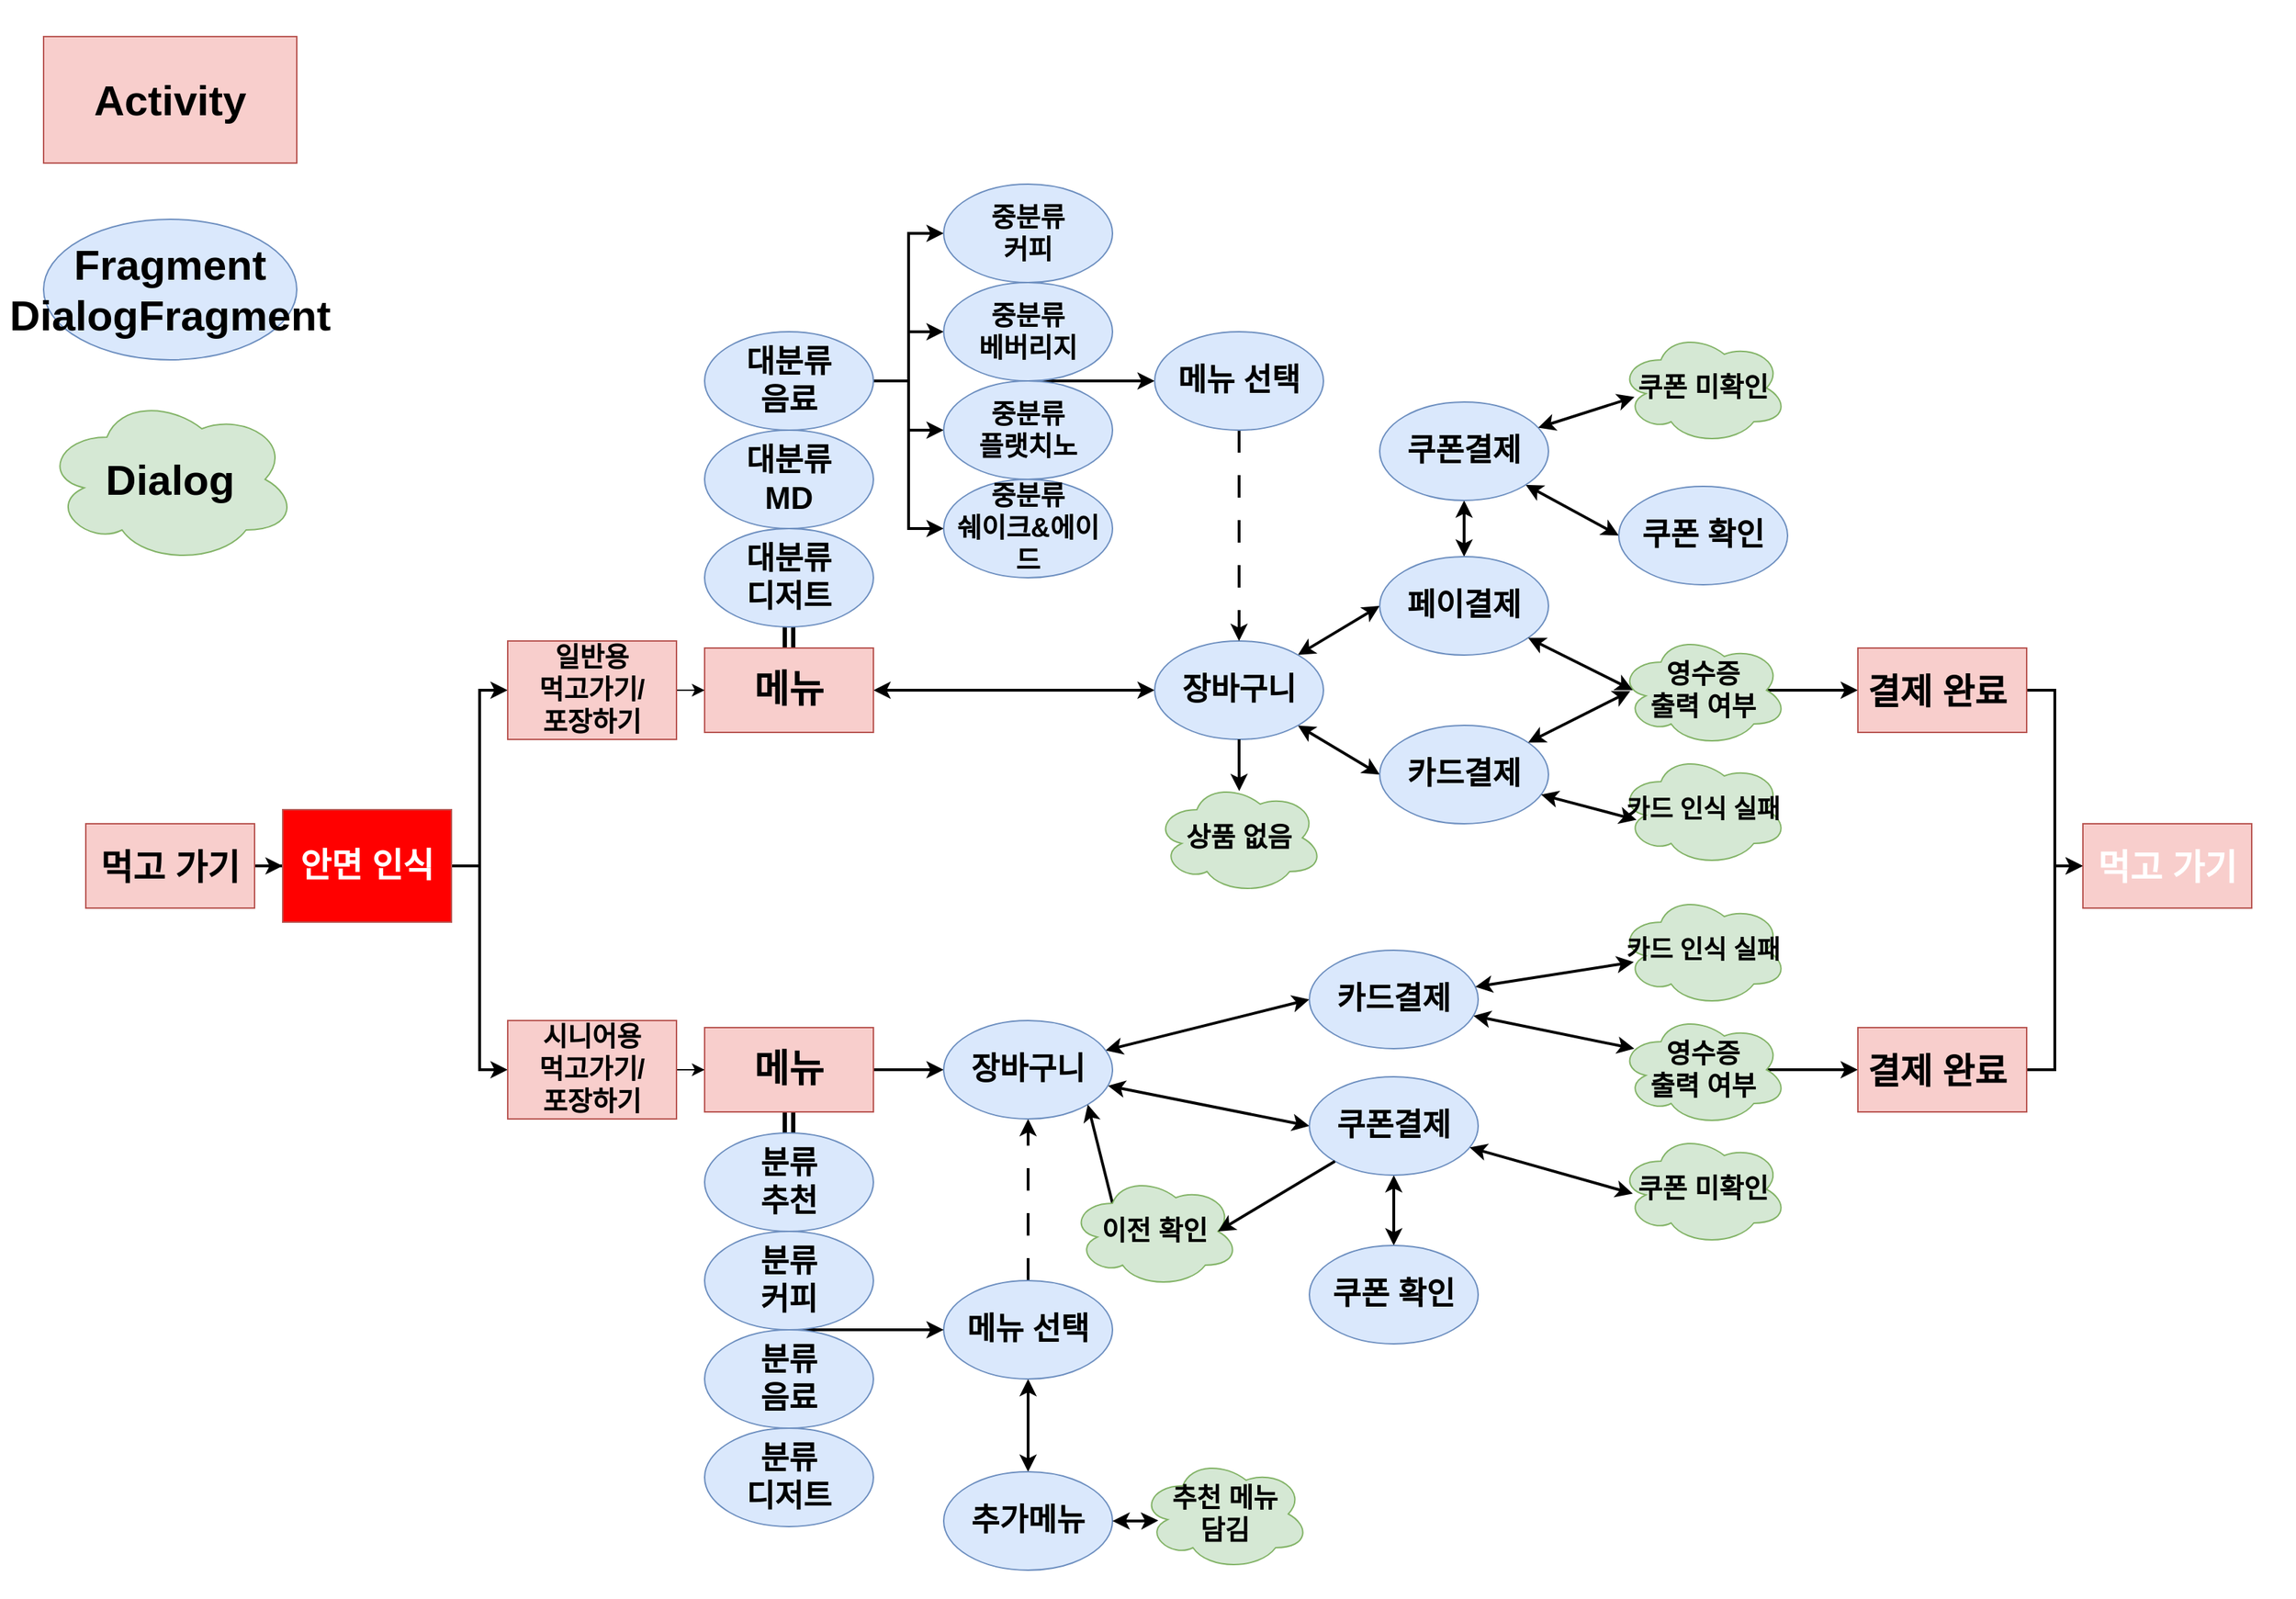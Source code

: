 <mxfile version="22.1.4" type="device">
  <diagram name="페이지-1" id="XatA8S-4vNXEuroyW7A1">
    <mxGraphModel dx="2022" dy="625" grid="1" gridSize="10" guides="1" tooltips="1" connect="1" arrows="1" fold="1" page="1" pageScale="1" pageWidth="827" pageHeight="1169" math="0" shadow="0">
      <root>
        <mxCell id="0" />
        <mxCell id="1" parent="0" />
        <mxCell id="Ns_afdLk9kWFOFguehWM-2" value="Activity" style="rounded=0;whiteSpace=wrap;html=1;fontStyle=1;fontSize=30;fillColor=#f8cecc;strokeColor=#b85450;" parent="1" vertex="1">
          <mxGeometry x="-40" y="60" width="180" height="90" as="geometry" />
        </mxCell>
        <mxCell id="Ns_afdLk9kWFOFguehWM-3" value="Fragment&lt;br style=&quot;font-size: 30px;&quot;&gt;DialogFragment" style="ellipse;whiteSpace=wrap;html=1;fontStyle=1;fontSize=30;fillColor=#dae8fc;strokeColor=#6c8ebf;" parent="1" vertex="1">
          <mxGeometry x="-40" y="190" width="180" height="100" as="geometry" />
        </mxCell>
        <mxCell id="Ns_afdLk9kWFOFguehWM-49" style="edgeStyle=orthogonalEdgeStyle;rounded=0;orthogonalLoop=1;jettySize=auto;html=1;entryX=0;entryY=0.5;entryDx=0;entryDy=0;strokeWidth=2;" parent="1" source="Ns_afdLk9kWFOFguehWM-5" target="Ns_afdLk9kWFOFguehWM-6" edge="1">
          <mxGeometry relative="1" as="geometry" />
        </mxCell>
        <mxCell id="Ns_afdLk9kWFOFguehWM-5" value="먹고 가기" style="rounded=0;whiteSpace=wrap;html=1;fontStyle=1;fontSize=25;fillColor=#f8cecc;strokeColor=#b85450;" parent="1" vertex="1">
          <mxGeometry x="-10" y="620" width="120" height="60" as="geometry" />
        </mxCell>
        <mxCell id="Ns_afdLk9kWFOFguehWM-50" style="edgeStyle=orthogonalEdgeStyle;rounded=0;orthogonalLoop=1;jettySize=auto;html=1;entryX=0;entryY=0.5;entryDx=0;entryDy=0;strokeWidth=2;" parent="1" source="Ns_afdLk9kWFOFguehWM-6" target="Ns_afdLk9kWFOFguehWM-7" edge="1">
          <mxGeometry relative="1" as="geometry" />
        </mxCell>
        <mxCell id="Ns_afdLk9kWFOFguehWM-51" style="edgeStyle=orthogonalEdgeStyle;rounded=0;orthogonalLoop=1;jettySize=auto;html=1;entryX=0;entryY=0.5;entryDx=0;entryDy=0;strokeWidth=2;" parent="1" source="Ns_afdLk9kWFOFguehWM-6" target="Ns_afdLk9kWFOFguehWM-8" edge="1">
          <mxGeometry relative="1" as="geometry" />
        </mxCell>
        <mxCell id="Ns_afdLk9kWFOFguehWM-6" value="안면 인식" style="rounded=0;whiteSpace=wrap;html=1;fontStyle=1;fontSize=24;fillColor=#FF0000;strokeColor=#b85450;fontColor=#ffffff;" parent="1" vertex="1">
          <mxGeometry x="130" y="610" width="120" height="80" as="geometry" />
        </mxCell>
        <mxCell id="Ns_afdLk9kWFOFguehWM-52" style="edgeStyle=orthogonalEdgeStyle;rounded=0;orthogonalLoop=1;jettySize=auto;html=1;entryX=0;entryY=0.5;entryDx=0;entryDy=0;" parent="1" source="Ns_afdLk9kWFOFguehWM-7" target="Ns_afdLk9kWFOFguehWM-14" edge="1">
          <mxGeometry relative="1" as="geometry" />
        </mxCell>
        <mxCell id="Ns_afdLk9kWFOFguehWM-7" value="일반용&lt;br style=&quot;font-size: 19px;&quot;&gt;먹고가기/&lt;br style=&quot;font-size: 19px;&quot;&gt;포장하기" style="rounded=0;whiteSpace=wrap;html=1;fontStyle=1;fontSize=19;fillColor=#f8cecc;strokeColor=#b85450;" parent="1" vertex="1">
          <mxGeometry x="290" y="490" width="120" height="70" as="geometry" />
        </mxCell>
        <mxCell id="Ns_afdLk9kWFOFguehWM-53" style="edgeStyle=orthogonalEdgeStyle;rounded=0;orthogonalLoop=1;jettySize=auto;html=1;entryX=0;entryY=0.5;entryDx=0;entryDy=0;" parent="1" source="Ns_afdLk9kWFOFguehWM-8" target="Ns_afdLk9kWFOFguehWM-31" edge="1">
          <mxGeometry relative="1" as="geometry" />
        </mxCell>
        <mxCell id="Ns_afdLk9kWFOFguehWM-8" value="시니어용&lt;br style=&quot;border-color: var(--border-color); font-size: 19px;&quot;&gt;먹고가기/&lt;br style=&quot;font-size: 19px;&quot;&gt;포장하기" style="rounded=0;whiteSpace=wrap;html=1;fontStyle=1;fontSize=19;fillColor=#f8cecc;strokeColor=#b85450;" parent="1" vertex="1">
          <mxGeometry x="290" y="760" width="120" height="70" as="geometry" />
        </mxCell>
        <mxCell id="Ns_afdLk9kWFOFguehWM-10" value="Dialog" style="ellipse;shape=cloud;whiteSpace=wrap;html=1;fontStyle=1;fontSize=30;fillColor=#d5e8d4;strokeColor=#82b366;" parent="1" vertex="1">
          <mxGeometry x="-40" y="315" width="180" height="120" as="geometry" />
        </mxCell>
        <mxCell id="Ns_afdLk9kWFOFguehWM-64" style="edgeStyle=orthogonalEdgeStyle;rounded=0;orthogonalLoop=1;jettySize=auto;html=1;entryX=0;entryY=0.5;entryDx=0;entryDy=0;strokeWidth=2;fontSize=19;fontStyle=1" parent="1" source="Ns_afdLk9kWFOFguehWM-13" target="Ns_afdLk9kWFOFguehWM-17" edge="1">
          <mxGeometry relative="1" as="geometry" />
        </mxCell>
        <mxCell id="Ns_afdLk9kWFOFguehWM-65" style="edgeStyle=orthogonalEdgeStyle;rounded=0;orthogonalLoop=1;jettySize=auto;html=1;entryX=0;entryY=0.5;entryDx=0;entryDy=0;strokeWidth=2;fontSize=19;fontStyle=1" parent="1" source="Ns_afdLk9kWFOFguehWM-13" target="Ns_afdLk9kWFOFguehWM-18" edge="1">
          <mxGeometry relative="1" as="geometry" />
        </mxCell>
        <mxCell id="Ns_afdLk9kWFOFguehWM-66" style="edgeStyle=orthogonalEdgeStyle;rounded=0;orthogonalLoop=1;jettySize=auto;html=1;entryX=0;entryY=0.5;entryDx=0;entryDy=0;strokeWidth=2;fontSize=19;fontStyle=1" parent="1" source="Ns_afdLk9kWFOFguehWM-13" target="Ns_afdLk9kWFOFguehWM-20" edge="1">
          <mxGeometry relative="1" as="geometry" />
        </mxCell>
        <mxCell id="Ns_afdLk9kWFOFguehWM-67" style="edgeStyle=orthogonalEdgeStyle;rounded=0;orthogonalLoop=1;jettySize=auto;html=1;entryX=0;entryY=0.5;entryDx=0;entryDy=0;strokeWidth=2;fontSize=19;fontStyle=1" parent="1" source="Ns_afdLk9kWFOFguehWM-13" target="Ns_afdLk9kWFOFguehWM-19" edge="1">
          <mxGeometry relative="1" as="geometry" />
        </mxCell>
        <mxCell id="Ns_afdLk9kWFOFguehWM-13" value="대분류&lt;br style=&quot;font-size: 22px;&quot;&gt;음료&lt;br style=&quot;font-size: 22px;&quot;&gt;" style="ellipse;whiteSpace=wrap;html=1;fontStyle=1;fontSize=22;fillColor=#dae8fc;strokeColor=#6c8ebf;" parent="1" vertex="1">
          <mxGeometry x="430" y="270" width="120" height="70" as="geometry" />
        </mxCell>
        <mxCell id="Ns_afdLk9kWFOFguehWM-68" style="edgeStyle=orthogonalEdgeStyle;rounded=0;orthogonalLoop=1;jettySize=auto;html=1;entryX=0.5;entryY=1;entryDx=0;entryDy=0;shape=link;strokeWidth=3;fontSize=19;fontStyle=1" parent="1" source="Ns_afdLk9kWFOFguehWM-14" target="Ns_afdLk9kWFOFguehWM-15" edge="1">
          <mxGeometry relative="1" as="geometry" />
        </mxCell>
        <mxCell id="Ns_afdLk9kWFOFguehWM-76" style="edgeStyle=orthogonalEdgeStyle;rounded=0;orthogonalLoop=1;jettySize=auto;html=1;entryX=0;entryY=0.5;entryDx=0;entryDy=0;startArrow=classic;startFill=1;strokeWidth=2;fontSize=19;fontStyle=1" parent="1" source="Ns_afdLk9kWFOFguehWM-14" target="Ns_afdLk9kWFOFguehWM-21" edge="1">
          <mxGeometry relative="1" as="geometry" />
        </mxCell>
        <mxCell id="Ns_afdLk9kWFOFguehWM-14" value="메뉴" style="rounded=0;whiteSpace=wrap;html=1;fontStyle=1;fontSize=27;fillColor=#f8cecc;strokeColor=#b85450;" parent="1" vertex="1">
          <mxGeometry x="430" y="495" width="120" height="60" as="geometry" />
        </mxCell>
        <mxCell id="Ns_afdLk9kWFOFguehWM-15" value="대분류&lt;br style=&quot;font-size: 22px;&quot;&gt;디저트" style="ellipse;whiteSpace=wrap;html=1;fontStyle=1;fontSize=22;fillColor=#dae8fc;strokeColor=#6c8ebf;" parent="1" vertex="1">
          <mxGeometry x="430" y="410" width="120" height="70" as="geometry" />
        </mxCell>
        <mxCell id="Ns_afdLk9kWFOFguehWM-16" value="대분류&lt;br style=&quot;font-size: 22px;&quot;&gt;MD" style="ellipse;whiteSpace=wrap;html=1;fontStyle=1;fontSize=22;fillColor=#dae8fc;strokeColor=#6c8ebf;" parent="1" vertex="1">
          <mxGeometry x="430" y="340" width="120" height="70" as="geometry" />
        </mxCell>
        <mxCell id="Ns_afdLk9kWFOFguehWM-17" value="중분류&lt;br style=&quot;font-size: 19px;&quot;&gt;커피" style="ellipse;whiteSpace=wrap;html=1;fontStyle=1;fontSize=19;fillColor=#dae8fc;strokeColor=#6c8ebf;" parent="1" vertex="1">
          <mxGeometry x="600" y="165" width="120" height="70" as="geometry" />
        </mxCell>
        <mxCell id="Ns_afdLk9kWFOFguehWM-72" style="edgeStyle=orthogonalEdgeStyle;rounded=0;orthogonalLoop=1;jettySize=auto;html=1;entryX=0;entryY=0.5;entryDx=0;entryDy=0;exitX=0.5;exitY=0;exitDx=0;exitDy=0;strokeWidth=2;fontSize=19;fontStyle=1" parent="1" source="Ns_afdLk9kWFOFguehWM-19" target="Ns_afdLk9kWFOFguehWM-30" edge="1">
          <mxGeometry relative="1" as="geometry">
            <mxPoint x="720" y="305" as="sourcePoint" />
            <mxPoint x="760" y="305" as="targetPoint" />
            <Array as="points">
              <mxPoint x="700" y="305" />
              <mxPoint x="700" y="305" />
            </Array>
          </mxGeometry>
        </mxCell>
        <mxCell id="Ns_afdLk9kWFOFguehWM-18" value="중분류&lt;br style=&quot;font-size: 19px;&quot;&gt;베버리지" style="ellipse;whiteSpace=wrap;html=1;fontStyle=1;fontSize=19;fillColor=#dae8fc;strokeColor=#6c8ebf;" parent="1" vertex="1">
          <mxGeometry x="600" y="235" width="120" height="70" as="geometry" />
        </mxCell>
        <mxCell id="Ns_afdLk9kWFOFguehWM-19" value="중분류&lt;br style=&quot;font-size: 19px;&quot;&gt;플랫치노" style="ellipse;whiteSpace=wrap;html=1;fontStyle=1;fontSize=19;fillColor=#dae8fc;strokeColor=#6c8ebf;" parent="1" vertex="1">
          <mxGeometry x="600" y="305" width="120" height="70" as="geometry" />
        </mxCell>
        <mxCell id="Ns_afdLk9kWFOFguehWM-20" value="중분류&lt;br style=&quot;font-size: 19px;&quot;&gt;쉐이크&amp;amp;에이드" style="ellipse;whiteSpace=wrap;html=1;fontStyle=1;fontSize=19;fillColor=#dae8fc;strokeColor=#6c8ebf;" parent="1" vertex="1">
          <mxGeometry x="600" y="375" width="120" height="70" as="geometry" />
        </mxCell>
        <mxCell id="Ns_afdLk9kWFOFguehWM-81" style="rounded=0;orthogonalLoop=1;jettySize=auto;html=1;entryX=0;entryY=0.5;entryDx=0;entryDy=0;startArrow=classic;startFill=1;strokeWidth=2;fontSize=19;fontStyle=1" parent="1" source="Ns_afdLk9kWFOFguehWM-21" target="Ns_afdLk9kWFOFguehWM-23" edge="1">
          <mxGeometry relative="1" as="geometry" />
        </mxCell>
        <mxCell id="jxUCFW12zqxoSod7o7d0-8" style="rounded=0;orthogonalLoop=1;jettySize=auto;html=1;entryX=0;entryY=0.5;entryDx=0;entryDy=0;startArrow=classic;startFill=1;strokeWidth=2;" edge="1" parent="1" source="Ns_afdLk9kWFOFguehWM-21" target="jxUCFW12zqxoSod7o7d0-2">
          <mxGeometry relative="1" as="geometry" />
        </mxCell>
        <mxCell id="Ns_afdLk9kWFOFguehWM-21" value="장바구니" style="ellipse;whiteSpace=wrap;html=1;fontStyle=1;fontSize=22;fillColor=#dae8fc;strokeColor=#6c8ebf;" parent="1" vertex="1">
          <mxGeometry x="750" y="490" width="120" height="70" as="geometry" />
        </mxCell>
        <mxCell id="Ns_afdLk9kWFOFguehWM-22" value="상품 없음" style="ellipse;shape=cloud;whiteSpace=wrap;html=1;fontStyle=1;fontSize=19;fillColor=#d5e8d4;strokeColor=#82b366;" parent="1" vertex="1">
          <mxGeometry x="750" y="590" width="120" height="80" as="geometry" />
        </mxCell>
        <mxCell id="Ns_afdLk9kWFOFguehWM-23" value="카드결제" style="ellipse;whiteSpace=wrap;html=1;fontStyle=1;fontSize=22;fillColor=#dae8fc;strokeColor=#6c8ebf;" parent="1" vertex="1">
          <mxGeometry x="910" y="550" width="120" height="70" as="geometry" />
        </mxCell>
        <mxCell id="Ns_afdLk9kWFOFguehWM-24" value="카드 인식 실패" style="ellipse;shape=cloud;whiteSpace=wrap;html=1;fontStyle=1;fontSize=18;fillColor=#d5e8d4;strokeColor=#82b366;" parent="1" vertex="1">
          <mxGeometry x="1080" y="570" width="120" height="80" as="geometry" />
        </mxCell>
        <mxCell id="Ns_afdLk9kWFOFguehWM-87" style="edgeStyle=orthogonalEdgeStyle;rounded=0;orthogonalLoop=1;jettySize=auto;html=1;entryX=0;entryY=0.5;entryDx=0;entryDy=0;exitX=0.875;exitY=0.5;exitDx=0;exitDy=0;exitPerimeter=0;strokeWidth=2;" parent="1" source="Ns_afdLk9kWFOFguehWM-25" target="Ns_afdLk9kWFOFguehWM-26" edge="1">
          <mxGeometry relative="1" as="geometry" />
        </mxCell>
        <mxCell id="Ns_afdLk9kWFOFguehWM-25" value="영수증&lt;br style=&quot;font-size: 19px;&quot;&gt;출력 여부" style="ellipse;shape=cloud;whiteSpace=wrap;html=1;fontStyle=1;fontSize=19;fillColor=#d5e8d4;strokeColor=#82b366;" parent="1" vertex="1">
          <mxGeometry x="1080" y="485" width="120" height="80" as="geometry" />
        </mxCell>
        <mxCell id="Ns_afdLk9kWFOFguehWM-110" style="edgeStyle=orthogonalEdgeStyle;rounded=0;orthogonalLoop=1;jettySize=auto;html=1;entryX=0;entryY=0.5;entryDx=0;entryDy=0;strokeWidth=2;" parent="1" source="Ns_afdLk9kWFOFguehWM-26" target="Ns_afdLk9kWFOFguehWM-109" edge="1">
          <mxGeometry relative="1" as="geometry" />
        </mxCell>
        <mxCell id="Ns_afdLk9kWFOFguehWM-26" value="결제 완료&amp;nbsp;" style="rounded=0;whiteSpace=wrap;html=1;fontStyle=1;fontSize=25;fillColor=#f8cecc;strokeColor=#b85450;" parent="1" vertex="1">
          <mxGeometry x="1250" y="495" width="120" height="60" as="geometry" />
        </mxCell>
        <mxCell id="Ns_afdLk9kWFOFguehWM-29" value="쿠폰 미확인" style="ellipse;shape=cloud;whiteSpace=wrap;html=1;fontStyle=1;fontSize=19;fillColor=#d5e8d4;strokeColor=#82b366;" parent="1" vertex="1">
          <mxGeometry x="1080" y="840" width="120" height="80" as="geometry" />
        </mxCell>
        <mxCell id="Ns_afdLk9kWFOFguehWM-75" style="edgeStyle=orthogonalEdgeStyle;rounded=0;orthogonalLoop=1;jettySize=auto;html=1;entryX=0.5;entryY=0;entryDx=0;entryDy=0;dashed=1;dashPattern=8 8;strokeWidth=2;fontSize=19;fontStyle=1" parent="1" source="Ns_afdLk9kWFOFguehWM-30" target="Ns_afdLk9kWFOFguehWM-21" edge="1">
          <mxGeometry relative="1" as="geometry" />
        </mxCell>
        <mxCell id="Ns_afdLk9kWFOFguehWM-30" value="메뉴 선택" style="ellipse;whiteSpace=wrap;html=1;fontStyle=1;fontSize=22;fillColor=#dae8fc;strokeColor=#6c8ebf;" parent="1" vertex="1">
          <mxGeometry x="750" y="270" width="120" height="70" as="geometry" />
        </mxCell>
        <mxCell id="Ns_afdLk9kWFOFguehWM-69" style="edgeStyle=orthogonalEdgeStyle;rounded=0;orthogonalLoop=1;jettySize=auto;html=1;entryX=0.5;entryY=0;entryDx=0;entryDy=0;shape=link;strokeWidth=3;fontSize=19;fontStyle=1" parent="1" source="Ns_afdLk9kWFOFguehWM-31" target="Ns_afdLk9kWFOFguehWM-48" edge="1">
          <mxGeometry relative="1" as="geometry" />
        </mxCell>
        <mxCell id="Ns_afdLk9kWFOFguehWM-88" style="edgeStyle=orthogonalEdgeStyle;rounded=0;orthogonalLoop=1;jettySize=auto;html=1;entryX=0;entryY=0.5;entryDx=0;entryDy=0;strokeWidth=2;fontSize=19;fontStyle=1" parent="1" source="Ns_afdLk9kWFOFguehWM-31" target="Ns_afdLk9kWFOFguehWM-34" edge="1">
          <mxGeometry relative="1" as="geometry" />
        </mxCell>
        <mxCell id="Ns_afdLk9kWFOFguehWM-31" value="메뉴" style="rounded=0;whiteSpace=wrap;html=1;fontStyle=1;fontSize=27;fillColor=#f8cecc;strokeColor=#b85450;" parent="1" vertex="1">
          <mxGeometry x="430" y="765" width="120" height="60" as="geometry" />
        </mxCell>
        <mxCell id="Ns_afdLk9kWFOFguehWM-80" style="edgeStyle=orthogonalEdgeStyle;rounded=0;orthogonalLoop=1;jettySize=auto;html=1;entryX=0.5;entryY=0;entryDx=0;entryDy=0;startArrow=classic;startFill=1;strokeWidth=2;fontSize=19;fontStyle=1" parent="1" source="Ns_afdLk9kWFOFguehWM-32" target="Ns_afdLk9kWFOFguehWM-33" edge="1">
          <mxGeometry relative="1" as="geometry" />
        </mxCell>
        <mxCell id="Ns_afdLk9kWFOFguehWM-91" style="edgeStyle=orthogonalEdgeStyle;rounded=0;orthogonalLoop=1;jettySize=auto;html=1;entryX=0.5;entryY=1;entryDx=0;entryDy=0;dashed=1;dashPattern=8 8;strokeWidth=2;fontSize=19;fontStyle=1" parent="1" source="Ns_afdLk9kWFOFguehWM-32" target="Ns_afdLk9kWFOFguehWM-34" edge="1">
          <mxGeometry relative="1" as="geometry" />
        </mxCell>
        <mxCell id="Ns_afdLk9kWFOFguehWM-32" value="메뉴 선택" style="ellipse;whiteSpace=wrap;html=1;fontStyle=1;fontSize=22;fillColor=#dae8fc;strokeColor=#6c8ebf;" parent="1" vertex="1">
          <mxGeometry x="600" y="945" width="120" height="70" as="geometry" />
        </mxCell>
        <mxCell id="Ns_afdLk9kWFOFguehWM-33" value="추가메뉴" style="ellipse;whiteSpace=wrap;html=1;fontStyle=1;fontSize=22;fillColor=#dae8fc;strokeColor=#6c8ebf;" parent="1" vertex="1">
          <mxGeometry x="600" y="1081" width="120" height="70" as="geometry" />
        </mxCell>
        <mxCell id="Ns_afdLk9kWFOFguehWM-89" style="rounded=0;orthogonalLoop=1;jettySize=auto;html=1;entryX=0;entryY=0.5;entryDx=0;entryDy=0;startArrow=classic;startFill=1;strokeWidth=2;fontSize=19;fontStyle=1" parent="1" source="Ns_afdLk9kWFOFguehWM-34" target="Ns_afdLk9kWFOFguehWM-36" edge="1">
          <mxGeometry relative="1" as="geometry" />
        </mxCell>
        <mxCell id="Ns_afdLk9kWFOFguehWM-90" style="rounded=0;orthogonalLoop=1;jettySize=auto;html=1;entryX=0;entryY=0.5;entryDx=0;entryDy=0;startArrow=classic;startFill=1;strokeWidth=2;fontSize=19;fontStyle=1" parent="1" source="Ns_afdLk9kWFOFguehWM-34" target="Ns_afdLk9kWFOFguehWM-37" edge="1">
          <mxGeometry relative="1" as="geometry" />
        </mxCell>
        <mxCell id="Ns_afdLk9kWFOFguehWM-34" value="장바구니" style="ellipse;whiteSpace=wrap;html=1;fontStyle=1;fontSize=22;fillColor=#dae8fc;strokeColor=#6c8ebf;" parent="1" vertex="1">
          <mxGeometry x="600" y="760" width="120" height="70" as="geometry" />
        </mxCell>
        <mxCell id="Ns_afdLk9kWFOFguehWM-35" value="추천 메뉴&lt;br style=&quot;font-size: 19px;&quot;&gt;담김" style="ellipse;shape=cloud;whiteSpace=wrap;html=1;fontStyle=1;fontSize=19;fillColor=#d5e8d4;strokeColor=#82b366;" parent="1" vertex="1">
          <mxGeometry x="740" y="1071" width="120" height="80" as="geometry" />
        </mxCell>
        <mxCell id="Ns_afdLk9kWFOFguehWM-100" value="" style="rounded=0;orthogonalLoop=1;jettySize=auto;html=1;entryX=0.092;entryY=0.313;entryDx=0;entryDy=0;entryPerimeter=0;startArrow=classic;startFill=1;strokeWidth=2;fontSize=19;fontStyle=1" parent="1" source="Ns_afdLk9kWFOFguehWM-36" target="Ns_afdLk9kWFOFguehWM-43" edge="1">
          <mxGeometry relative="1" as="geometry" />
        </mxCell>
        <mxCell id="Ns_afdLk9kWFOFguehWM-36" value="카드결제" style="ellipse;whiteSpace=wrap;html=1;fontStyle=1;fontSize=22;fillColor=#dae8fc;strokeColor=#6c8ebf;" parent="1" vertex="1">
          <mxGeometry x="860" y="710" width="120" height="70" as="geometry" />
        </mxCell>
        <mxCell id="Ns_afdLk9kWFOFguehWM-106" style="edgeStyle=orthogonalEdgeStyle;rounded=0;orthogonalLoop=1;jettySize=auto;html=1;entryX=0.5;entryY=0;entryDx=0;entryDy=0;startArrow=classic;startFill=1;strokeWidth=2;fontSize=19;fontStyle=1" parent="1" source="Ns_afdLk9kWFOFguehWM-37" target="Ns_afdLk9kWFOFguehWM-41" edge="1">
          <mxGeometry relative="1" as="geometry" />
        </mxCell>
        <mxCell id="Ns_afdLk9kWFOFguehWM-37" value="쿠폰결제" style="ellipse;whiteSpace=wrap;html=1;fontStyle=1;fontSize=22;fillColor=#dae8fc;strokeColor=#6c8ebf;" parent="1" vertex="1">
          <mxGeometry x="860" y="800" width="120" height="70" as="geometry" />
        </mxCell>
        <mxCell id="Ns_afdLk9kWFOFguehWM-97" style="rounded=0;orthogonalLoop=1;jettySize=auto;html=1;entryX=1;entryY=1;entryDx=0;entryDy=0;exitX=0.25;exitY=0.25;exitDx=0;exitDy=0;exitPerimeter=0;strokeWidth=2;fontSize=19;fontStyle=1" parent="1" source="Ns_afdLk9kWFOFguehWM-39" target="Ns_afdLk9kWFOFguehWM-34" edge="1">
          <mxGeometry relative="1" as="geometry" />
        </mxCell>
        <mxCell id="Ns_afdLk9kWFOFguehWM-39" value="이전 확인" style="ellipse;shape=cloud;whiteSpace=wrap;html=1;fontStyle=1;fontSize=19;fillColor=#d5e8d4;strokeColor=#82b366;" parent="1" vertex="1">
          <mxGeometry x="690" y="870" width="120" height="80" as="geometry" />
        </mxCell>
        <mxCell id="Ns_afdLk9kWFOFguehWM-41" value="쿠폰 확인" style="ellipse;whiteSpace=wrap;html=1;fontStyle=1;fontSize=22;fillColor=#dae8fc;strokeColor=#6c8ebf;" parent="1" vertex="1">
          <mxGeometry x="860" y="920" width="120" height="70" as="geometry" />
        </mxCell>
        <mxCell id="Ns_afdLk9kWFOFguehWM-42" value="카드 인식 실패" style="ellipse;shape=cloud;whiteSpace=wrap;html=1;fontStyle=1;fontSize=18;fillColor=#d5e8d4;strokeColor=#82b366;" parent="1" vertex="1">
          <mxGeometry x="1080" y="670" width="120" height="80" as="geometry" />
        </mxCell>
        <mxCell id="Ns_afdLk9kWFOFguehWM-99" style="edgeStyle=orthogonalEdgeStyle;rounded=0;orthogonalLoop=1;jettySize=auto;html=1;entryX=0;entryY=0.5;entryDx=0;entryDy=0;exitX=0.875;exitY=0.5;exitDx=0;exitDy=0;exitPerimeter=0;strokeWidth=2;" parent="1" source="Ns_afdLk9kWFOFguehWM-43" target="Ns_afdLk9kWFOFguehWM-44" edge="1">
          <mxGeometry relative="1" as="geometry" />
        </mxCell>
        <mxCell id="Ns_afdLk9kWFOFguehWM-43" value="영수증&lt;br style=&quot;font-size: 19px;&quot;&gt;출력 여부" style="ellipse;shape=cloud;whiteSpace=wrap;html=1;fontStyle=1;fontSize=19;fillColor=#d5e8d4;strokeColor=#82b366;" parent="1" vertex="1">
          <mxGeometry x="1080" y="755" width="120" height="80" as="geometry" />
        </mxCell>
        <mxCell id="Ns_afdLk9kWFOFguehWM-111" style="edgeStyle=orthogonalEdgeStyle;rounded=0;orthogonalLoop=1;jettySize=auto;html=1;entryX=0;entryY=0.5;entryDx=0;entryDy=0;strokeWidth=2;" parent="1" source="Ns_afdLk9kWFOFguehWM-44" target="Ns_afdLk9kWFOFguehWM-109" edge="1">
          <mxGeometry relative="1" as="geometry" />
        </mxCell>
        <mxCell id="Ns_afdLk9kWFOFguehWM-44" value="결제 완료&amp;nbsp;" style="rounded=0;whiteSpace=wrap;html=1;fontStyle=1;fontSize=25;fillColor=#f8cecc;strokeColor=#b85450;" parent="1" vertex="1">
          <mxGeometry x="1250" y="765" width="120" height="60" as="geometry" />
        </mxCell>
        <mxCell id="Ns_afdLk9kWFOFguehWM-79" style="edgeStyle=orthogonalEdgeStyle;rounded=0;orthogonalLoop=1;jettySize=auto;html=1;entryX=0;entryY=0.5;entryDx=0;entryDy=0;exitX=0.5;exitY=0;exitDx=0;exitDy=0;strokeWidth=2;fontSize=19;fontStyle=1" parent="1" source="Ns_afdLk9kWFOFguehWM-45" target="Ns_afdLk9kWFOFguehWM-32" edge="1">
          <mxGeometry relative="1" as="geometry">
            <Array as="points">
              <mxPoint x="530" y="980" />
              <mxPoint x="530" y="980" />
            </Array>
          </mxGeometry>
        </mxCell>
        <mxCell id="Ns_afdLk9kWFOFguehWM-45" value="분류&lt;br style=&quot;font-size: 22px;&quot;&gt;음료" style="ellipse;whiteSpace=wrap;html=1;fontStyle=1;fontSize=22;fillColor=#dae8fc;strokeColor=#6c8ebf;" parent="1" vertex="1">
          <mxGeometry x="430" y="980" width="120" height="70" as="geometry" />
        </mxCell>
        <mxCell id="Ns_afdLk9kWFOFguehWM-46" value="분류&lt;br style=&quot;font-size: 22px;&quot;&gt;커피" style="ellipse;whiteSpace=wrap;html=1;fontStyle=1;fontSize=22;fillColor=#dae8fc;strokeColor=#6c8ebf;" parent="1" vertex="1">
          <mxGeometry x="430" y="910" width="120" height="70" as="geometry" />
        </mxCell>
        <mxCell id="Ns_afdLk9kWFOFguehWM-47" value="분류&lt;br style=&quot;font-size: 22px;&quot;&gt;디저트" style="ellipse;whiteSpace=wrap;html=1;fontStyle=1;fontSize=22;fillColor=#dae8fc;strokeColor=#6c8ebf;" parent="1" vertex="1">
          <mxGeometry x="430" y="1050" width="120" height="70" as="geometry" />
        </mxCell>
        <mxCell id="Ns_afdLk9kWFOFguehWM-48" value="분류&lt;br style=&quot;font-size: 22px;&quot;&gt;추천" style="ellipse;whiteSpace=wrap;html=1;fontStyle=1;fontSize=22;fillColor=#dae8fc;strokeColor=#6c8ebf;" parent="1" vertex="1">
          <mxGeometry x="430" y="840" width="120" height="70" as="geometry" />
        </mxCell>
        <mxCell id="Ns_afdLk9kWFOFguehWM-85" style="rounded=0;orthogonalLoop=1;jettySize=auto;html=1;entryX=0.105;entryY=0.591;entryDx=0;entryDy=0;entryPerimeter=0;startArrow=classic;startFill=1;strokeWidth=2;fontSize=19;fontStyle=1" parent="1" source="Ns_afdLk9kWFOFguehWM-23" target="Ns_afdLk9kWFOFguehWM-24" edge="1">
          <mxGeometry relative="1" as="geometry" />
        </mxCell>
        <mxCell id="Ns_afdLk9kWFOFguehWM-86" style="rounded=0;orthogonalLoop=1;jettySize=auto;html=1;startArrow=classic;startFill=1;strokeWidth=2;fontSize=19;fontStyle=1;entryX=0.068;entryY=0.508;entryDx=0;entryDy=0;entryPerimeter=0;" parent="1" source="Ns_afdLk9kWFOFguehWM-23" target="Ns_afdLk9kWFOFguehWM-25" edge="1">
          <mxGeometry relative="1" as="geometry">
            <mxPoint x="1090" y="520" as="targetPoint" />
          </mxGeometry>
        </mxCell>
        <mxCell id="Ns_afdLk9kWFOFguehWM-94" style="edgeStyle=orthogonalEdgeStyle;rounded=0;orthogonalLoop=1;jettySize=auto;html=1;entryX=0.501;entryY=0.085;entryDx=0;entryDy=0;entryPerimeter=0;strokeWidth=2;fontSize=19;fontStyle=1" parent="1" source="Ns_afdLk9kWFOFguehWM-21" target="Ns_afdLk9kWFOFguehWM-22" edge="1">
          <mxGeometry relative="1" as="geometry">
            <mxPoint x="810" y="590" as="targetPoint" />
          </mxGeometry>
        </mxCell>
        <mxCell id="Ns_afdLk9kWFOFguehWM-96" style="rounded=0;orthogonalLoop=1;jettySize=auto;html=1;entryX=0.875;entryY=0.5;entryDx=0;entryDy=0;entryPerimeter=0;strokeWidth=2;fontSize=19;fontStyle=1" parent="1" source="Ns_afdLk9kWFOFguehWM-37" target="Ns_afdLk9kWFOFguehWM-39" edge="1">
          <mxGeometry relative="1" as="geometry" />
        </mxCell>
        <mxCell id="Ns_afdLk9kWFOFguehWM-98" style="edgeStyle=orthogonalEdgeStyle;rounded=0;orthogonalLoop=1;jettySize=auto;html=1;entryX=0.105;entryY=0.558;entryDx=0;entryDy=0;entryPerimeter=0;strokeWidth=2;startArrow=classic;startFill=1;fontSize=19;fontStyle=1" parent="1" source="Ns_afdLk9kWFOFguehWM-33" target="Ns_afdLk9kWFOFguehWM-35" edge="1">
          <mxGeometry relative="1" as="geometry">
            <mxPoint x="740" y="1115" as="targetPoint" />
          </mxGeometry>
        </mxCell>
        <mxCell id="Ns_afdLk9kWFOFguehWM-101" style="rounded=0;orthogonalLoop=1;jettySize=auto;html=1;entryX=0.089;entryY=0.604;entryDx=0;entryDy=0;entryPerimeter=0;startArrow=classic;startFill=1;strokeWidth=2;fontSize=19;fontStyle=1" parent="1" source="Ns_afdLk9kWFOFguehWM-36" target="Ns_afdLk9kWFOFguehWM-42" edge="1">
          <mxGeometry relative="1" as="geometry" />
        </mxCell>
        <mxCell id="Ns_afdLk9kWFOFguehWM-105" style="rounded=0;orthogonalLoop=1;jettySize=auto;html=1;entryX=0.083;entryY=0.539;entryDx=0;entryDy=0;entryPerimeter=0;startArrow=classic;startFill=1;strokeWidth=2;fontSize=19;fontStyle=1" parent="1" source="Ns_afdLk9kWFOFguehWM-37" target="Ns_afdLk9kWFOFguehWM-29" edge="1">
          <mxGeometry relative="1" as="geometry">
            <mxPoint x="990" y="914" as="targetPoint" />
          </mxGeometry>
        </mxCell>
        <mxCell id="Ns_afdLk9kWFOFguehWM-112" value="" style="swimlane;startSize=0;strokeColor=#FFFFFF;" parent="1" vertex="1">
          <mxGeometry x="-70" y="35" width="1630" height="1135" as="geometry" />
        </mxCell>
        <mxCell id="Ns_afdLk9kWFOFguehWM-109" value="먹고 가기" style="rounded=0;whiteSpace=wrap;html=1;fontStyle=1;fontSize=25;fillColor=#f8cecc;strokeColor=#b85450;fontColor=#FFFFFF;" parent="Ns_afdLk9kWFOFguehWM-112" vertex="1">
          <mxGeometry x="1480" y="585" width="120" height="60" as="geometry" />
        </mxCell>
        <mxCell id="jxUCFW12zqxoSod7o7d0-5" style="edgeStyle=orthogonalEdgeStyle;rounded=0;orthogonalLoop=1;jettySize=auto;html=1;entryX=0.5;entryY=1;entryDx=0;entryDy=0;strokeWidth=2;startArrow=classic;startFill=1;" edge="1" parent="Ns_afdLk9kWFOFguehWM-112" source="jxUCFW12zqxoSod7o7d0-2" target="Ns_afdLk9kWFOFguehWM-27">
          <mxGeometry relative="1" as="geometry" />
        </mxCell>
        <mxCell id="jxUCFW12zqxoSod7o7d0-2" value="페이결제" style="ellipse;whiteSpace=wrap;html=1;fontStyle=1;fontSize=22;fillColor=#dae8fc;strokeColor=#6c8ebf;" vertex="1" parent="Ns_afdLk9kWFOFguehWM-112">
          <mxGeometry x="980" y="395" width="120" height="70" as="geometry" />
        </mxCell>
        <mxCell id="jxUCFW12zqxoSod7o7d0-6" style="rounded=0;orthogonalLoop=1;jettySize=auto;html=1;entryX=0;entryY=0.5;entryDx=0;entryDy=0;startArrow=classic;startFill=1;strokeWidth=2;" edge="1" parent="Ns_afdLk9kWFOFguehWM-112" source="Ns_afdLk9kWFOFguehWM-27" target="Ns_afdLk9kWFOFguehWM-28">
          <mxGeometry relative="1" as="geometry" />
        </mxCell>
        <mxCell id="Ns_afdLk9kWFOFguehWM-27" value="쿠폰결제" style="ellipse;whiteSpace=wrap;html=1;fontStyle=1;fontSize=22;fillColor=#dae8fc;strokeColor=#6c8ebf;" parent="Ns_afdLk9kWFOFguehWM-112" vertex="1">
          <mxGeometry x="980" y="285" width="120" height="70" as="geometry" />
        </mxCell>
        <mxCell id="Ns_afdLk9kWFOFguehWM-28" value="쿠폰 확인" style="ellipse;whiteSpace=wrap;html=1;fontStyle=1;fontSize=22;fillColor=#dae8fc;strokeColor=#6c8ebf;" parent="Ns_afdLk9kWFOFguehWM-112" vertex="1">
          <mxGeometry x="1150" y="345" width="120" height="70" as="geometry" />
        </mxCell>
        <mxCell id="Ns_afdLk9kWFOFguehWM-40" value="쿠폰 미확인" style="ellipse;shape=cloud;whiteSpace=wrap;html=1;fontStyle=1;fontSize=19;fillColor=#d5e8d4;strokeColor=#82b366;" parent="Ns_afdLk9kWFOFguehWM-112" vertex="1">
          <mxGeometry x="1150" y="235" width="120" height="80" as="geometry" />
        </mxCell>
        <mxCell id="jxUCFW12zqxoSod7o7d0-7" style="rounded=0;orthogonalLoop=1;jettySize=auto;html=1;entryX=0.093;entryY=0.58;entryDx=0;entryDy=0;entryPerimeter=0;startArrow=classic;startFill=1;strokeWidth=2;" edge="1" parent="Ns_afdLk9kWFOFguehWM-112" source="Ns_afdLk9kWFOFguehWM-27" target="Ns_afdLk9kWFOFguehWM-40">
          <mxGeometry relative="1" as="geometry" />
        </mxCell>
        <mxCell id="jxUCFW12zqxoSod7o7d0-9" style="rounded=0;orthogonalLoop=1;jettySize=auto;html=1;startArrow=classic;startFill=1;strokeWidth=2;" edge="1" parent="1" source="jxUCFW12zqxoSod7o7d0-2">
          <mxGeometry relative="1" as="geometry">
            <mxPoint x="1090" y="525" as="targetPoint" />
          </mxGeometry>
        </mxCell>
      </root>
    </mxGraphModel>
  </diagram>
</mxfile>
